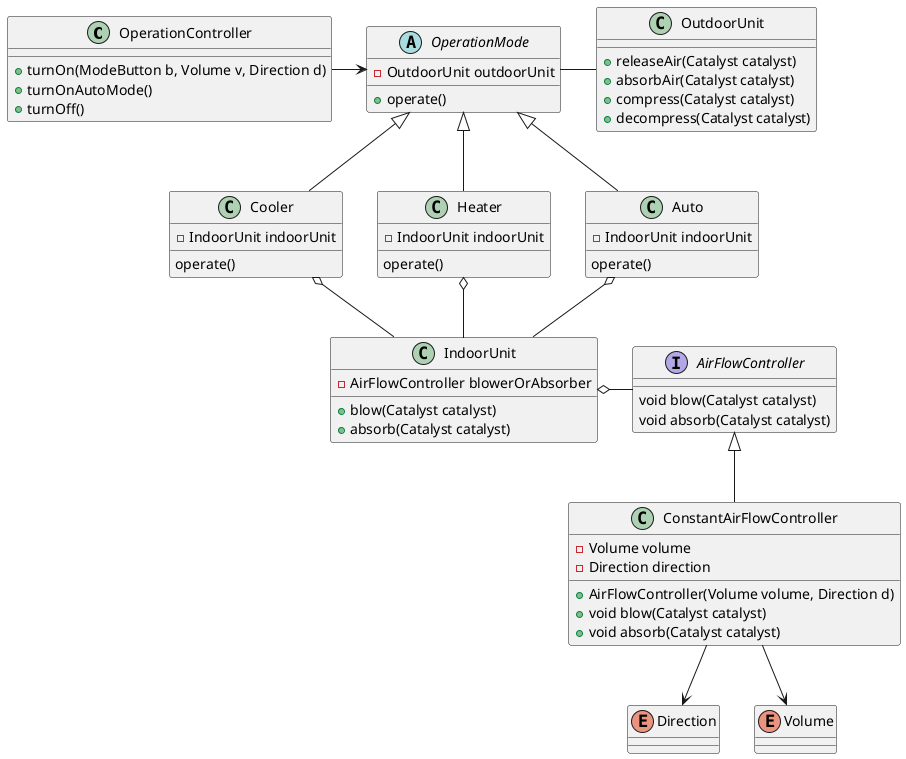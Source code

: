 @startuml
'https://plantuml.com/class-diagram

'基本的には冷房と暖房の２つしか選べない
'風向の指定しかできない
'温度センサー未実装

class OperationController {
+turnOn(ModeButton b, Volume v, Direction d)
+turnOnAutoMode()
+turnOff()
}

OperationController -right-> OperationMode

abstract class OperationMode {
-OutdoorUnit outdoorUnit
+operate()
}

OperationMode <|-- Cooler
OperationMode <|-- Heater
OperationMode <|-- Auto

OperationMode -right- OutdoorUnit

class Cooler {
-IndoorUnit indoorUnit
operate()
}

Cooler o-- IndoorUnit

class Heater {
-IndoorUnit indoorUnit
operate()
}

Heater o-- IndoorUnit

class Auto {
-IndoorUnit indoorUnit
operate()
}

Auto o-- IndoorUnit


'意図がindoorUnitと少し違うことを明確にするためにあえて違う名前にしてみた
class OutdoorUnit {
+releaseAir(Catalyst catalyst)
+absorbAir(Catalyst catalyst)
+compress(Catalyst catalyst)
+decompress(Catalyst catalyst)
}

class IndoorUnit {
-AirFlowController blowerOrAbsorber
+blow(Catalyst catalyst)
+absorb(Catalyst catalyst)
}

IndoorUnit o-right- AirFlowController

interface AirFlowController {
void blow(Catalyst catalyst)
void absorb(Catalyst catalyst)
}

AirFlowController <|-- ConstantAirFlowController
'TODO: autoとかの実装を後ほどする

class ConstantAirFlowController {
-Volume volume
-Direction direction
+AirFlowController(Volume volume, Direction d)
+void blow(Catalyst catalyst)
+void absorb(Catalyst catalyst)
}

ConstantAirFlowController --> Direction
ConstantAirFlowController --> Volume

enum Direction {
}

enum Volume {
}

@enduml